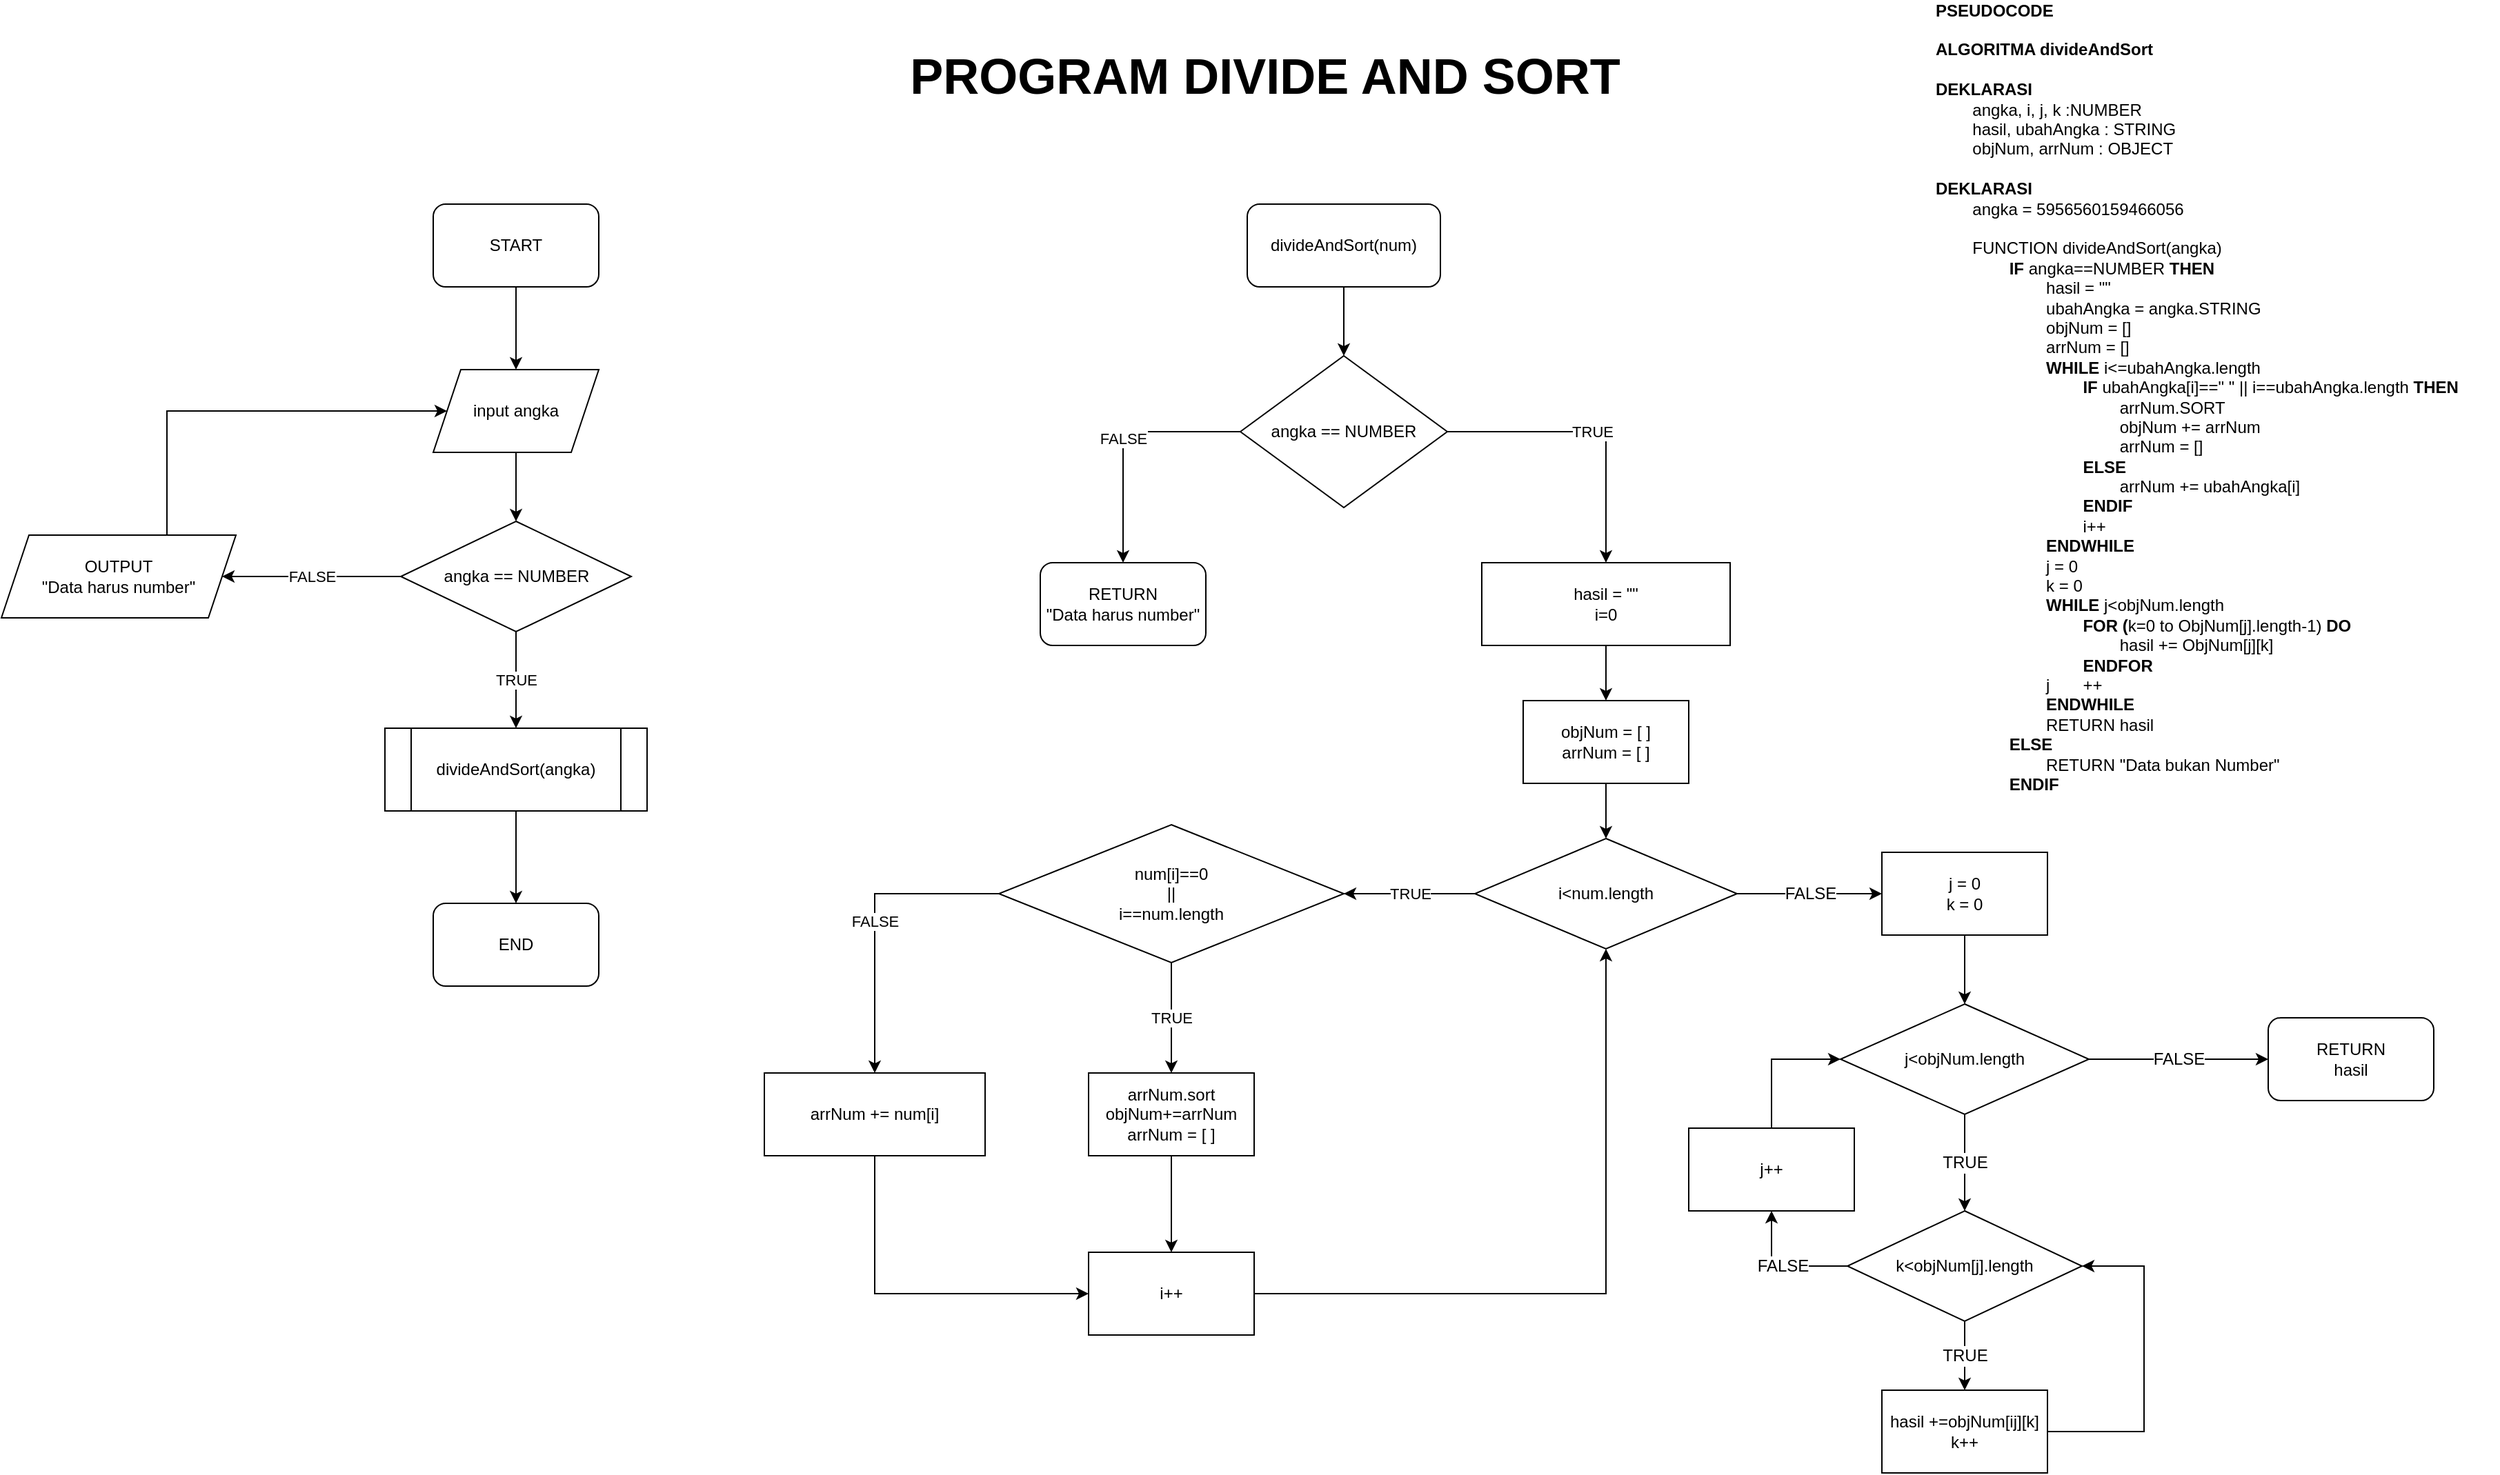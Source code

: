 <mxfile version="16.4.3" type="google"><diagram id="WTk6Q5wJ-ki-EwjKA-Uy" name="Page-1"><mxGraphModel dx="1677" dy="459" grid="1" gridSize="10" guides="1" tooltips="1" connect="1" arrows="1" fold="1" page="1" pageScale="1" pageWidth="850" pageHeight="1100" math="0" shadow="0"><root><mxCell id="0"/><mxCell id="1" parent="0"/><mxCell id="zeOyfCGqkCit783VjVTI-4" value="" style="edgeStyle=orthogonalEdgeStyle;rounded=0;orthogonalLoop=1;jettySize=auto;html=1;" edge="1" parent="1" source="zMpVBJ0tcrHxioYSVaSM-1" target="zeOyfCGqkCit783VjVTI-2"><mxGeometry relative="1" as="geometry"/></mxCell><mxCell id="zMpVBJ0tcrHxioYSVaSM-1" value="START" style="rounded=1;whiteSpace=wrap;html=1;" parent="1" vertex="1"><mxGeometry x="-178" y="170" width="120" height="60" as="geometry"/></mxCell><mxCell id="zMpVBJ0tcrHxioYSVaSM-9" value="" style="edgeStyle=orthogonalEdgeStyle;rounded=0;orthogonalLoop=1;jettySize=auto;html=1;fontColor=#000000;" parent="1" source="zMpVBJ0tcrHxioYSVaSM-6" target="zMpVBJ0tcrHxioYSVaSM-8" edge="1"><mxGeometry relative="1" as="geometry"/></mxCell><mxCell id="zMpVBJ0tcrHxioYSVaSM-6" value="&lt;span&gt;divideAndSort(angka)&lt;/span&gt;" style="shape=process;whiteSpace=wrap;html=1;backgroundOutline=1;labelBackgroundColor=#FFFFFF;fontColor=#000000;" parent="1" vertex="1"><mxGeometry x="-213" y="550" width="190" height="60" as="geometry"/></mxCell><mxCell id="zMpVBJ0tcrHxioYSVaSM-8" value="END" style="rounded=1;whiteSpace=wrap;html=1;labelBackgroundColor=#FFFFFF;fontColor=#000000;" parent="1" vertex="1"><mxGeometry x="-178" y="677" width="120" height="60" as="geometry"/></mxCell><mxCell id="zMpVBJ0tcrHxioYSVaSM-12" value="" style="edgeStyle=orthogonalEdgeStyle;rounded=0;orthogonalLoop=1;jettySize=auto;html=1;fontColor=#000000;" parent="1" source="zMpVBJ0tcrHxioYSVaSM-10" target="zMpVBJ0tcrHxioYSVaSM-11" edge="1"><mxGeometry relative="1" as="geometry"/></mxCell><mxCell id="zMpVBJ0tcrHxioYSVaSM-10" value="divideAndSort(num)" style="rounded=1;whiteSpace=wrap;html=1;labelBackgroundColor=#FFFFFF;fontColor=#000000;" parent="1" vertex="1"><mxGeometry x="412" y="170" width="140" height="60" as="geometry"/></mxCell><mxCell id="zMpVBJ0tcrHxioYSVaSM-15" value="FALSE" style="edgeStyle=orthogonalEdgeStyle;rounded=0;orthogonalLoop=1;jettySize=auto;html=1;fontColor=#000000;" parent="1" source="zMpVBJ0tcrHxioYSVaSM-11" target="zMpVBJ0tcrHxioYSVaSM-14" edge="1"><mxGeometry relative="1" as="geometry"/></mxCell><mxCell id="zMpVBJ0tcrHxioYSVaSM-23" value="TRUE" style="edgeStyle=orthogonalEdgeStyle;rounded=0;orthogonalLoop=1;jettySize=auto;html=1;fontColor=#000000;" parent="1" source="zMpVBJ0tcrHxioYSVaSM-11" target="zMpVBJ0tcrHxioYSVaSM-18" edge="1"><mxGeometry relative="1" as="geometry"/></mxCell><mxCell id="zMpVBJ0tcrHxioYSVaSM-11" value="angka == NUMBER" style="rhombus;whiteSpace=wrap;html=1;labelBackgroundColor=#FFFFFF;fontColor=#000000;" parent="1" vertex="1"><mxGeometry x="407" y="280" width="150" height="110" as="geometry"/></mxCell><mxCell id="zMpVBJ0tcrHxioYSVaSM-14" value="RETURN&lt;br&gt;&quot;Data harus number&quot;" style="rounded=1;whiteSpace=wrap;html=1;labelBackgroundColor=#FFFFFF;fontColor=#000000;" parent="1" vertex="1"><mxGeometry x="262" y="430" width="120" height="60" as="geometry"/></mxCell><mxCell id="zMpVBJ0tcrHxioYSVaSM-24" value="" style="edgeStyle=orthogonalEdgeStyle;rounded=0;orthogonalLoop=1;jettySize=auto;html=1;fontColor=#000000;" parent="1" source="zMpVBJ0tcrHxioYSVaSM-18" target="zMpVBJ0tcrHxioYSVaSM-22" edge="1"><mxGeometry relative="1" as="geometry"/></mxCell><mxCell id="zMpVBJ0tcrHxioYSVaSM-18" value="hasil = &quot;&quot;&lt;br&gt;i=0" style="rounded=0;whiteSpace=wrap;html=1;labelBackgroundColor=#FFFFFF;fontColor=#000000;" parent="1" vertex="1"><mxGeometry x="582" y="430" width="180" height="60" as="geometry"/></mxCell><mxCell id="zMpVBJ0tcrHxioYSVaSM-26" value="" style="edgeStyle=orthogonalEdgeStyle;rounded=0;orthogonalLoop=1;jettySize=auto;html=1;fontColor=#000000;" parent="1" source="zMpVBJ0tcrHxioYSVaSM-22" target="zMpVBJ0tcrHxioYSVaSM-25" edge="1"><mxGeometry relative="1" as="geometry"/></mxCell><mxCell id="zMpVBJ0tcrHxioYSVaSM-22" value="objNum = [ ]&lt;br&gt;arrNum = [ ]" style="rounded=0;whiteSpace=wrap;html=1;labelBackgroundColor=#FFFFFF;fontColor=#000000;" parent="1" vertex="1"><mxGeometry x="612" y="530" width="120" height="60" as="geometry"/></mxCell><mxCell id="zMpVBJ0tcrHxioYSVaSM-28" value="TRUE" style="edgeStyle=orthogonalEdgeStyle;rounded=0;orthogonalLoop=1;jettySize=auto;html=1;fontColor=#000000;" parent="1" source="zMpVBJ0tcrHxioYSVaSM-25" target="zMpVBJ0tcrHxioYSVaSM-27" edge="1"><mxGeometry relative="1" as="geometry"/></mxCell><mxCell id="zMpVBJ0tcrHxioYSVaSM-43" value="FALSE" style="edgeStyle=orthogonalEdgeStyle;rounded=0;orthogonalLoop=1;jettySize=auto;html=1;fontSize=12;fontColor=#000000;" parent="1" source="zMpVBJ0tcrHxioYSVaSM-25" target="zMpVBJ0tcrHxioYSVaSM-41" edge="1"><mxGeometry relative="1" as="geometry"/></mxCell><mxCell id="zMpVBJ0tcrHxioYSVaSM-25" value="i&amp;lt;num.length" style="rhombus;whiteSpace=wrap;html=1;labelBackgroundColor=#FFFFFF;fontColor=#000000;" parent="1" vertex="1"><mxGeometry x="577" y="630" width="190" height="80" as="geometry"/></mxCell><mxCell id="zMpVBJ0tcrHxioYSVaSM-30" value="TRUE" style="edgeStyle=orthogonalEdgeStyle;rounded=0;orthogonalLoop=1;jettySize=auto;html=1;fontColor=#000000;" parent="1" source="zMpVBJ0tcrHxioYSVaSM-27" target="zMpVBJ0tcrHxioYSVaSM-29" edge="1"><mxGeometry relative="1" as="geometry"/></mxCell><mxCell id="zMpVBJ0tcrHxioYSVaSM-32" value="FALSE" style="edgeStyle=orthogonalEdgeStyle;rounded=0;orthogonalLoop=1;jettySize=auto;html=1;fontColor=#000000;" parent="1" source="zMpVBJ0tcrHxioYSVaSM-27" target="zMpVBJ0tcrHxioYSVaSM-31" edge="1"><mxGeometry relative="1" as="geometry"/></mxCell><mxCell id="zMpVBJ0tcrHxioYSVaSM-27" value="num[i]==0&lt;br&gt;||&lt;br&gt;i==num.length" style="rhombus;whiteSpace=wrap;html=1;labelBackgroundColor=#FFFFFF;fontColor=#000000;" parent="1" vertex="1"><mxGeometry x="232" y="620" width="250" height="100" as="geometry"/></mxCell><mxCell id="zMpVBJ0tcrHxioYSVaSM-34" style="edgeStyle=orthogonalEdgeStyle;rounded=0;orthogonalLoop=1;jettySize=auto;html=1;fontColor=#000000;" parent="1" source="zMpVBJ0tcrHxioYSVaSM-29" target="zMpVBJ0tcrHxioYSVaSM-33" edge="1"><mxGeometry relative="1" as="geometry"/></mxCell><mxCell id="zMpVBJ0tcrHxioYSVaSM-29" value="arrNum.sort&lt;br&gt;objNum+=arrNum&lt;br&gt;arrNum = [ ]" style="rounded=0;whiteSpace=wrap;html=1;labelBackgroundColor=#FFFFFF;fontColor=#000000;" parent="1" vertex="1"><mxGeometry x="297" y="800" width="120" height="60" as="geometry"/></mxCell><mxCell id="zMpVBJ0tcrHxioYSVaSM-35" style="edgeStyle=orthogonalEdgeStyle;rounded=0;orthogonalLoop=1;jettySize=auto;html=1;fontColor=#000000;" parent="1" source="zMpVBJ0tcrHxioYSVaSM-31" target="zMpVBJ0tcrHxioYSVaSM-33" edge="1"><mxGeometry relative="1" as="geometry"><Array as="points"><mxPoint x="142" y="960"/></Array></mxGeometry></mxCell><mxCell id="zMpVBJ0tcrHxioYSVaSM-31" value="arrNum += num[i]" style="rounded=0;whiteSpace=wrap;html=1;labelBackgroundColor=#FFFFFF;fontColor=#000000;" parent="1" vertex="1"><mxGeometry x="62" y="800" width="160" height="60" as="geometry"/></mxCell><mxCell id="zMpVBJ0tcrHxioYSVaSM-42" style="edgeStyle=orthogonalEdgeStyle;rounded=0;orthogonalLoop=1;jettySize=auto;html=1;fontSize=12;fontColor=#000000;" parent="1" source="zMpVBJ0tcrHxioYSVaSM-33" target="zMpVBJ0tcrHxioYSVaSM-25" edge="1"><mxGeometry relative="1" as="geometry"/></mxCell><mxCell id="zMpVBJ0tcrHxioYSVaSM-33" value="i++" style="rounded=0;whiteSpace=wrap;html=1;labelBackgroundColor=#FFFFFF;fontColor=#000000;" parent="1" vertex="1"><mxGeometry x="297" y="930" width="120" height="60" as="geometry"/></mxCell><mxCell id="zMpVBJ0tcrHxioYSVaSM-45" value="" style="edgeStyle=orthogonalEdgeStyle;rounded=0;orthogonalLoop=1;jettySize=auto;html=1;fontSize=12;fontColor=#000000;" parent="1" source="zMpVBJ0tcrHxioYSVaSM-41" target="zMpVBJ0tcrHxioYSVaSM-44" edge="1"><mxGeometry relative="1" as="geometry"/></mxCell><mxCell id="zMpVBJ0tcrHxioYSVaSM-41" value="j = 0&lt;br&gt;k = 0" style="rounded=0;whiteSpace=wrap;html=1;labelBackgroundColor=#FFFFFF;fontSize=12;fontColor=#000000;" parent="1" vertex="1"><mxGeometry x="872" y="640" width="120" height="60" as="geometry"/></mxCell><mxCell id="zMpVBJ0tcrHxioYSVaSM-48" value="TRUE" style="edgeStyle=orthogonalEdgeStyle;rounded=0;orthogonalLoop=1;jettySize=auto;html=1;fontSize=12;fontColor=#000000;" parent="1" source="zMpVBJ0tcrHxioYSVaSM-44" target="zMpVBJ0tcrHxioYSVaSM-47" edge="1"><mxGeometry relative="1" as="geometry"/></mxCell><mxCell id="zMpVBJ0tcrHxioYSVaSM-56" value="FALSE" style="edgeStyle=orthogonalEdgeStyle;rounded=0;orthogonalLoop=1;jettySize=auto;html=1;entryX=0;entryY=0.5;entryDx=0;entryDy=0;fontSize=12;fontColor=#000000;" parent="1" source="zMpVBJ0tcrHxioYSVaSM-44" target="zMpVBJ0tcrHxioYSVaSM-55" edge="1"><mxGeometry relative="1" as="geometry"/></mxCell><mxCell id="zMpVBJ0tcrHxioYSVaSM-44" value="j&amp;lt;objNum.length" style="rhombus;whiteSpace=wrap;html=1;labelBackgroundColor=#FFFFFF;fontSize=12;fontColor=#000000;" parent="1" vertex="1"><mxGeometry x="842" y="750" width="180" height="80" as="geometry"/></mxCell><mxCell id="zMpVBJ0tcrHxioYSVaSM-54" style="edgeStyle=orthogonalEdgeStyle;rounded=0;orthogonalLoop=1;jettySize=auto;html=1;fontSize=12;fontColor=#000000;entryX=1;entryY=0.5;entryDx=0;entryDy=0;" parent="1" source="zMpVBJ0tcrHxioYSVaSM-46" target="zMpVBJ0tcrHxioYSVaSM-47" edge="1"><mxGeometry relative="1" as="geometry"><mxPoint x="1052" y="950" as="targetPoint"/><Array as="points"><mxPoint x="1062" y="1060"/><mxPoint x="1062" y="940"/></Array></mxGeometry></mxCell><mxCell id="zMpVBJ0tcrHxioYSVaSM-46" value="hasil +=objNum[ij][k]&lt;br&gt;k++" style="rounded=0;whiteSpace=wrap;html=1;labelBackgroundColor=#FFFFFF;fontSize=12;fontColor=#000000;" parent="1" vertex="1"><mxGeometry x="872" y="1030" width="120" height="60" as="geometry"/></mxCell><mxCell id="zMpVBJ0tcrHxioYSVaSM-49" value="TRUE" style="edgeStyle=orthogonalEdgeStyle;rounded=0;orthogonalLoop=1;jettySize=auto;html=1;fontSize=12;fontColor=#000000;" parent="1" source="zMpVBJ0tcrHxioYSVaSM-47" target="zMpVBJ0tcrHxioYSVaSM-46" edge="1"><mxGeometry relative="1" as="geometry"/></mxCell><mxCell id="zMpVBJ0tcrHxioYSVaSM-52" value="FALSE" style="edgeStyle=orthogonalEdgeStyle;rounded=0;orthogonalLoop=1;jettySize=auto;html=1;fontSize=12;fontColor=#000000;" parent="1" source="zMpVBJ0tcrHxioYSVaSM-47" target="zMpVBJ0tcrHxioYSVaSM-51" edge="1"><mxGeometry relative="1" as="geometry"><Array as="points"><mxPoint x="792" y="940"/></Array></mxGeometry></mxCell><mxCell id="zMpVBJ0tcrHxioYSVaSM-47" value="k&amp;lt;objNum[j].length" style="rhombus;whiteSpace=wrap;html=1;labelBackgroundColor=#FFFFFF;fontSize=12;fontColor=#000000;" parent="1" vertex="1"><mxGeometry x="847" y="900" width="170" height="80" as="geometry"/></mxCell><mxCell id="zMpVBJ0tcrHxioYSVaSM-53" style="edgeStyle=orthogonalEdgeStyle;rounded=0;orthogonalLoop=1;jettySize=auto;html=1;entryX=0;entryY=0.5;entryDx=0;entryDy=0;fontSize=12;fontColor=#000000;" parent="1" source="zMpVBJ0tcrHxioYSVaSM-51" target="zMpVBJ0tcrHxioYSVaSM-44" edge="1"><mxGeometry relative="1" as="geometry"/></mxCell><mxCell id="zMpVBJ0tcrHxioYSVaSM-51" value="j++" style="rounded=0;whiteSpace=wrap;html=1;labelBackgroundColor=#FFFFFF;fontSize=12;fontColor=#000000;" parent="1" vertex="1"><mxGeometry x="732" y="840" width="120" height="60" as="geometry"/></mxCell><mxCell id="zMpVBJ0tcrHxioYSVaSM-55" value="RETURN&lt;br&gt;hasil" style="rounded=1;whiteSpace=wrap;html=1;labelBackgroundColor=#FFFFFF;fontSize=12;fontColor=#000000;" parent="1" vertex="1"><mxGeometry x="1152" y="760" width="120" height="60" as="geometry"/></mxCell><mxCell id="zMpVBJ0tcrHxioYSVaSM-61" value="&lt;b&gt;PSEUDOCODE&lt;br&gt;&lt;br&gt;ALGORITMA divideAndSort&lt;br&gt;&lt;/b&gt;&lt;br&gt;&lt;b&gt;DEKLARASI&lt;br&gt;&lt;/b&gt;&#9;&#9;&lt;span style=&quot;white-space: pre&quot;&gt;&#9;&lt;/span&gt;angka, i, j, k :NUMBER&lt;br&gt;&#9;&#9;&lt;span style=&quot;white-space: pre&quot;&gt;&#9;&lt;/span&gt;hasil, ubahAngka : STRING&lt;br&gt;&#9;&#9;&lt;span style=&quot;white-space: pre&quot;&gt;&#9;&lt;/span&gt;objNum, arrNum : OBJECT&lt;br&gt;&lt;br&gt;&lt;b&gt;DEKLARASI&lt;br&gt;&lt;/b&gt;&#9;&lt;span style=&quot;text-align: center&quot;&gt;&lt;span style=&quot;white-space: pre&quot;&gt;&#9;&lt;/span&gt;angka = 5956560159466056&lt;span style=&quot;white-space: pre&quot;&gt;&#9;&lt;/span&gt;&lt;br&gt;&lt;br&gt;&lt;span style=&quot;white-space: pre&quot;&gt;&#9;&lt;/span&gt;FUNCTION divideAndSort(angka)&lt;br&gt;&lt;span style=&quot;white-space: pre&quot;&gt;&#9;&lt;/span&gt;&lt;span style=&quot;white-space: pre&quot;&gt;&#9;&lt;/span&gt;&lt;b&gt;IF &lt;/b&gt;angka==NUMBER &lt;b&gt;THEN&lt;br&gt;&lt;/b&gt;&lt;span style=&quot;white-space: pre&quot;&gt;&#9;&lt;/span&gt;&lt;span style=&quot;white-space: pre&quot;&gt;&#9;&lt;span style=&quot;white-space: pre&quot;&gt;&#9;&lt;/span&gt;h&lt;/span&gt;asil = &quot;&quot;&lt;br&gt;&lt;span style=&quot;white-space: pre&quot;&gt;&#9;&lt;/span&gt;&lt;span style=&quot;white-space: pre&quot;&gt;&#9;&lt;/span&gt;&lt;span style=&quot;white-space: pre&quot;&gt;&#9;&lt;/span&gt;ubahAngka = angka.STRING&lt;br&gt;&lt;span style=&quot;white-space: pre&quot;&gt;&#9;&lt;/span&gt;&lt;span style=&quot;white-space: pre&quot;&gt;&#9;&lt;/span&gt;&lt;span style=&quot;white-space: pre&quot;&gt;&#9;&lt;/span&gt;objNum = []&lt;br&gt;&lt;span style=&quot;white-space: pre&quot;&gt;&#9;&lt;/span&gt;&lt;span style=&quot;white-space: pre&quot;&gt;&#9;&lt;/span&gt;&lt;span style=&quot;white-space: pre&quot;&gt;&#9;&lt;/span&gt;arrNum = []&lt;br&gt;&lt;span style=&quot;white-space: pre&quot;&gt;&#9;&lt;/span&gt;&lt;span style=&quot;white-space: pre&quot;&gt;&#9;&lt;/span&gt;&lt;span style=&quot;white-space: pre&quot;&gt;&#9;&lt;/span&gt;&lt;b&gt;WHILE &lt;/b&gt;i&amp;lt;=ubahAngka.length&lt;br&gt;&lt;span style=&quot;white-space: pre&quot;&gt;&#9;&lt;/span&gt;&lt;span style=&quot;white-space: pre&quot;&gt;&#9;&lt;/span&gt;&lt;span style=&quot;white-space: pre&quot;&gt;&#9;&lt;/span&gt;&lt;span style=&quot;white-space: pre&quot;&gt;&#9;&lt;/span&gt;&lt;b&gt;IF &lt;/b&gt;ubahAngka[i]==&quot; &quot; || i==ubahAngka.length &lt;b&gt;THEN&lt;/b&gt;&lt;br&gt;&lt;span style=&quot;font-weight: bold ; white-space: pre&quot;&gt;&#9;&lt;/span&gt;&lt;span style=&quot;font-weight: bold ; white-space: pre&quot;&gt;&#9;&lt;/span&gt;&lt;span style=&quot;font-weight: bold ; white-space: pre&quot;&gt;&#9;&lt;/span&gt;&lt;span style=&quot;font-weight: bold ; white-space: pre&quot;&gt;&#9;&lt;/span&gt;&lt;span style=&quot;font-weight: bold ; white-space: pre&quot;&gt;&#9;&lt;/span&gt;arrNum.SORT&lt;br&gt;&lt;span style=&quot;white-space: pre&quot;&gt;&#9;&lt;/span&gt;&lt;span style=&quot;white-space: pre&quot;&gt;&#9;&lt;/span&gt;&lt;span style=&quot;white-space: pre&quot;&gt;&#9;&lt;/span&gt;&lt;span style=&quot;white-space: pre&quot;&gt;&#9;&lt;/span&gt;&lt;span style=&quot;white-space: pre&quot;&gt;&#9;&lt;/span&gt;objNum += arrNum&lt;br&gt;&lt;span style=&quot;white-space: pre&quot;&gt;&#9;&lt;/span&gt;&lt;span style=&quot;white-space: pre&quot;&gt;&#9;&lt;/span&gt;&lt;span style=&quot;white-space: pre&quot;&gt;&#9;&lt;/span&gt;&lt;span style=&quot;white-space: pre&quot;&gt;&#9;&lt;/span&gt;&lt;span style=&quot;white-space: pre&quot;&gt;&#9;&lt;/span&gt;arrNum = []&lt;br&gt;&lt;span style=&quot;white-space: pre&quot;&gt;&#9;&lt;/span&gt;&lt;span style=&quot;white-space: pre&quot;&gt;&#9;&lt;/span&gt;&lt;span style=&quot;white-space: pre&quot;&gt;&#9;&lt;/span&gt;&lt;span style=&quot;white-space: pre&quot;&gt;&#9;&lt;/span&gt;&lt;b&gt;ELSE&lt;br&gt;&lt;/b&gt;&lt;span style=&quot;white-space: pre&quot;&gt;&#9;&lt;/span&gt;&lt;span style=&quot;white-space: pre&quot;&gt;&#9;&lt;/span&gt;&lt;span style=&quot;white-space: pre&quot;&gt;&#9;&lt;/span&gt;&lt;span style=&quot;white-space: pre&quot;&gt;&#9;&lt;/span&gt;&lt;span style=&quot;white-space: pre&quot;&gt;&#9;&lt;/span&gt;arrNum += ubahAngka[i]&lt;br&gt;&lt;span style=&quot;white-space: pre&quot;&gt;&#9;&lt;/span&gt;&lt;span style=&quot;white-space: pre&quot;&gt;&#9;&lt;/span&gt;&lt;span style=&quot;white-space: pre&quot;&gt;&#9;&lt;/span&gt;&lt;span style=&quot;white-space: pre&quot;&gt;&#9;&lt;/span&gt;&lt;b&gt;ENDIF&lt;br&gt;&lt;/b&gt;&lt;span style=&quot;white-space: pre&quot;&gt;&#9;&lt;/span&gt;&lt;span style=&quot;white-space: pre&quot;&gt;&#9;&lt;/span&gt;&lt;span style=&quot;white-space: pre&quot;&gt;&#9;&lt;/span&gt;&lt;span style=&quot;white-space: pre&quot;&gt;&#9;&lt;/span&gt;i++&lt;br&gt;&lt;span style=&quot;white-space: pre&quot;&gt;&#9;&lt;/span&gt;&lt;span style=&quot;white-space: pre&quot;&gt;&#9;&lt;/span&gt;&lt;span style=&quot;white-space: pre&quot;&gt;&#9;&lt;/span&gt;&lt;b&gt;ENDWHILE&lt;/b&gt;&lt;br&gt;&lt;span style=&quot;white-space: pre&quot;&gt;&#9;&lt;/span&gt;&lt;span style=&quot;white-space: pre&quot;&gt;&#9;&lt;/span&gt;&lt;span style=&quot;white-space: pre&quot;&gt;&#9;&lt;/span&gt;j = 0&lt;br&gt;&lt;span style=&quot;white-space: pre&quot;&gt;&lt;span style=&quot;white-space: pre&quot;&gt;&#9;&lt;/span&gt;&lt;span style=&quot;white-space: pre&quot;&gt;&#9;&lt;/span&gt;&lt;span style=&quot;white-space: pre&quot;&gt;&#9;&lt;/span&gt;k = 0&lt;br/&gt;&lt;/span&gt;&lt;span style=&quot;white-space: pre&quot;&gt;&#9;&lt;/span&gt;&lt;span style=&quot;white-space: pre&quot;&gt;&#9;&lt;/span&gt;&lt;span style=&quot;white-space: pre&quot;&gt;&#9;&lt;/span&gt;&lt;b&gt;WHILE &lt;/b&gt;j&amp;lt;objNum.length&lt;br&gt;&lt;span style=&quot;white-space: pre&quot;&gt;&#9;&lt;/span&gt;&lt;span style=&quot;white-space: pre&quot;&gt;&#9;&lt;/span&gt;&lt;span style=&quot;white-space: pre&quot;&gt;&#9;&lt;/span&gt;&lt;span style=&quot;white-space: pre&quot;&gt;&#9;&lt;/span&gt;&lt;b&gt;FOR (&lt;/b&gt;k=0 to ObjNum[j].length-1) &lt;b&gt;DO&lt;/b&gt;&lt;br&gt;&lt;span style=&quot;font-weight: bold ; white-space: pre&quot;&gt;&#9;&lt;/span&gt;&lt;span style=&quot;font-weight: bold ; white-space: pre&quot;&gt;&#9;&lt;/span&gt;&lt;span style=&quot;font-weight: bold ; white-space: pre&quot;&gt;&#9;&lt;/span&gt;&lt;span style=&quot;font-weight: bold ; white-space: pre&quot;&gt;&#9;&lt;/span&gt;&lt;span style=&quot;font-weight: bold ; white-space: pre&quot;&gt;&#9;&lt;/span&gt;hasil += ObjNum[j][k]&lt;br&gt;&lt;span style=&quot;white-space: pre&quot;&gt;&#9;&lt;/span&gt;&lt;span style=&quot;white-space: pre&quot;&gt;&#9;&lt;/span&gt;&lt;span style=&quot;white-space: pre&quot;&gt;&#9;&lt;/span&gt;&lt;span style=&quot;white-space: pre&quot;&gt;&#9;&lt;/span&gt;&lt;b&gt;ENDFOR&lt;br&gt;&lt;/b&gt;&lt;span style=&quot;white-space: pre&quot;&gt;&#9;&lt;/span&gt;&lt;span style=&quot;white-space: pre&quot;&gt;&#9;&lt;/span&gt;&lt;span style=&quot;white-space: pre&quot;&gt;&#9;&lt;/span&gt;j&lt;span style=&quot;white-space: pre&quot;&gt;&#9;&lt;/span&gt;++&lt;br&gt;&lt;span style=&quot;white-space: pre&quot;&gt;&#9;&lt;/span&gt;&lt;span style=&quot;white-space: pre&quot;&gt;&#9;&lt;/span&gt;&lt;span style=&quot;white-space: pre&quot;&gt;&#9;&lt;/span&gt;&lt;b&gt;ENDWHILE&lt;br&gt;&lt;/b&gt;&lt;span style=&quot;white-space: pre&quot;&gt;&#9;&lt;/span&gt;&lt;span style=&quot;white-space: pre&quot;&gt;&#9;&lt;/span&gt;&lt;span style=&quot;white-space: pre&quot;&gt;&#9;&lt;/span&gt;RETURN hasil&lt;br&gt;&lt;span style=&quot;white-space: pre&quot;&gt;&#9;&lt;/span&gt;&lt;span style=&quot;white-space: pre&quot;&gt;&#9;&lt;/span&gt;&lt;b&gt;ELSE&lt;br&gt;&lt;/b&gt;&lt;span style=&quot;white-space: pre&quot;&gt;&#9;&lt;/span&gt;&lt;span style=&quot;white-space: pre&quot;&gt;&#9;&lt;/span&gt;&lt;span style=&quot;white-space: pre&quot;&gt;&#9;&lt;/span&gt;RETURN &quot;Data bukan Number&quot;&lt;br&gt;&lt;span style=&quot;white-space: pre&quot;&gt;&#9;&lt;/span&gt;&lt;span style=&quot;white-space: pre&quot;&gt;&#9;&lt;/span&gt;&lt;b&gt;ENDIF&lt;/b&gt;&lt;br&gt;&lt;/span&gt;" style="text;html=1;strokeColor=none;fillColor=none;align=left;verticalAlign=middle;whiteSpace=wrap;rounded=0;labelBackgroundColor=#FFFFFF;fontSize=12;fontColor=#000000;" parent="1" vertex="1"><mxGeometry x="909" y="250" width="410" height="120" as="geometry"/></mxCell><mxCell id="zeOyfCGqkCit783VjVTI-5" value="" style="edgeStyle=orthogonalEdgeStyle;rounded=0;orthogonalLoop=1;jettySize=auto;html=1;" edge="1" parent="1" source="zeOyfCGqkCit783VjVTI-2" target="zeOyfCGqkCit783VjVTI-3"><mxGeometry relative="1" as="geometry"/></mxCell><mxCell id="zeOyfCGqkCit783VjVTI-2" value="input angka" style="shape=parallelogram;perimeter=parallelogramPerimeter;whiteSpace=wrap;html=1;fixedSize=1;" vertex="1" parent="1"><mxGeometry x="-178" y="290" width="120" height="60" as="geometry"/></mxCell><mxCell id="zeOyfCGqkCit783VjVTI-7" value="TRUE" style="edgeStyle=orthogonalEdgeStyle;rounded=0;orthogonalLoop=1;jettySize=auto;html=1;" edge="1" parent="1" source="zeOyfCGqkCit783VjVTI-3" target="zMpVBJ0tcrHxioYSVaSM-6"><mxGeometry relative="1" as="geometry"/></mxCell><mxCell id="zeOyfCGqkCit783VjVTI-9" value="FALSE" style="edgeStyle=orthogonalEdgeStyle;rounded=0;orthogonalLoop=1;jettySize=auto;html=1;" edge="1" parent="1" source="zeOyfCGqkCit783VjVTI-3" target="zeOyfCGqkCit783VjVTI-8"><mxGeometry relative="1" as="geometry"/></mxCell><mxCell id="zeOyfCGqkCit783VjVTI-3" value="angka == NUMBER" style="rhombus;whiteSpace=wrap;html=1;" vertex="1" parent="1"><mxGeometry x="-201.5" y="400" width="167" height="80" as="geometry"/></mxCell><mxCell id="zeOyfCGqkCit783VjVTI-10" style="edgeStyle=orthogonalEdgeStyle;rounded=0;orthogonalLoop=1;jettySize=auto;html=1;entryX=0;entryY=0.5;entryDx=0;entryDy=0;" edge="1" parent="1" source="zeOyfCGqkCit783VjVTI-8" target="zeOyfCGqkCit783VjVTI-2"><mxGeometry relative="1" as="geometry"><Array as="points"><mxPoint x="-371" y="320"/></Array></mxGeometry></mxCell><mxCell id="zeOyfCGqkCit783VjVTI-8" value="OUTPUT&lt;br&gt;&quot;Data harus number&quot;" style="shape=parallelogram;perimeter=parallelogramPerimeter;whiteSpace=wrap;html=1;fixedSize=1;" vertex="1" parent="1"><mxGeometry x="-491" y="410" width="170" height="60" as="geometry"/></mxCell><mxCell id="zeOyfCGqkCit783VjVTI-11" value="&lt;h1&gt;&lt;font style=&quot;font-size: 36px&quot;&gt;PROGRAM DIVIDE AND SORT&lt;/font&gt;&lt;/h1&gt;" style="text;html=1;strokeColor=none;fillColor=none;spacing=5;spacingTop=-20;whiteSpace=wrap;overflow=hidden;rounded=0;align=center;" vertex="1" parent="1"><mxGeometry x="150" y="50" width="550" height="50" as="geometry"/></mxCell></root></mxGraphModel></diagram></mxfile>